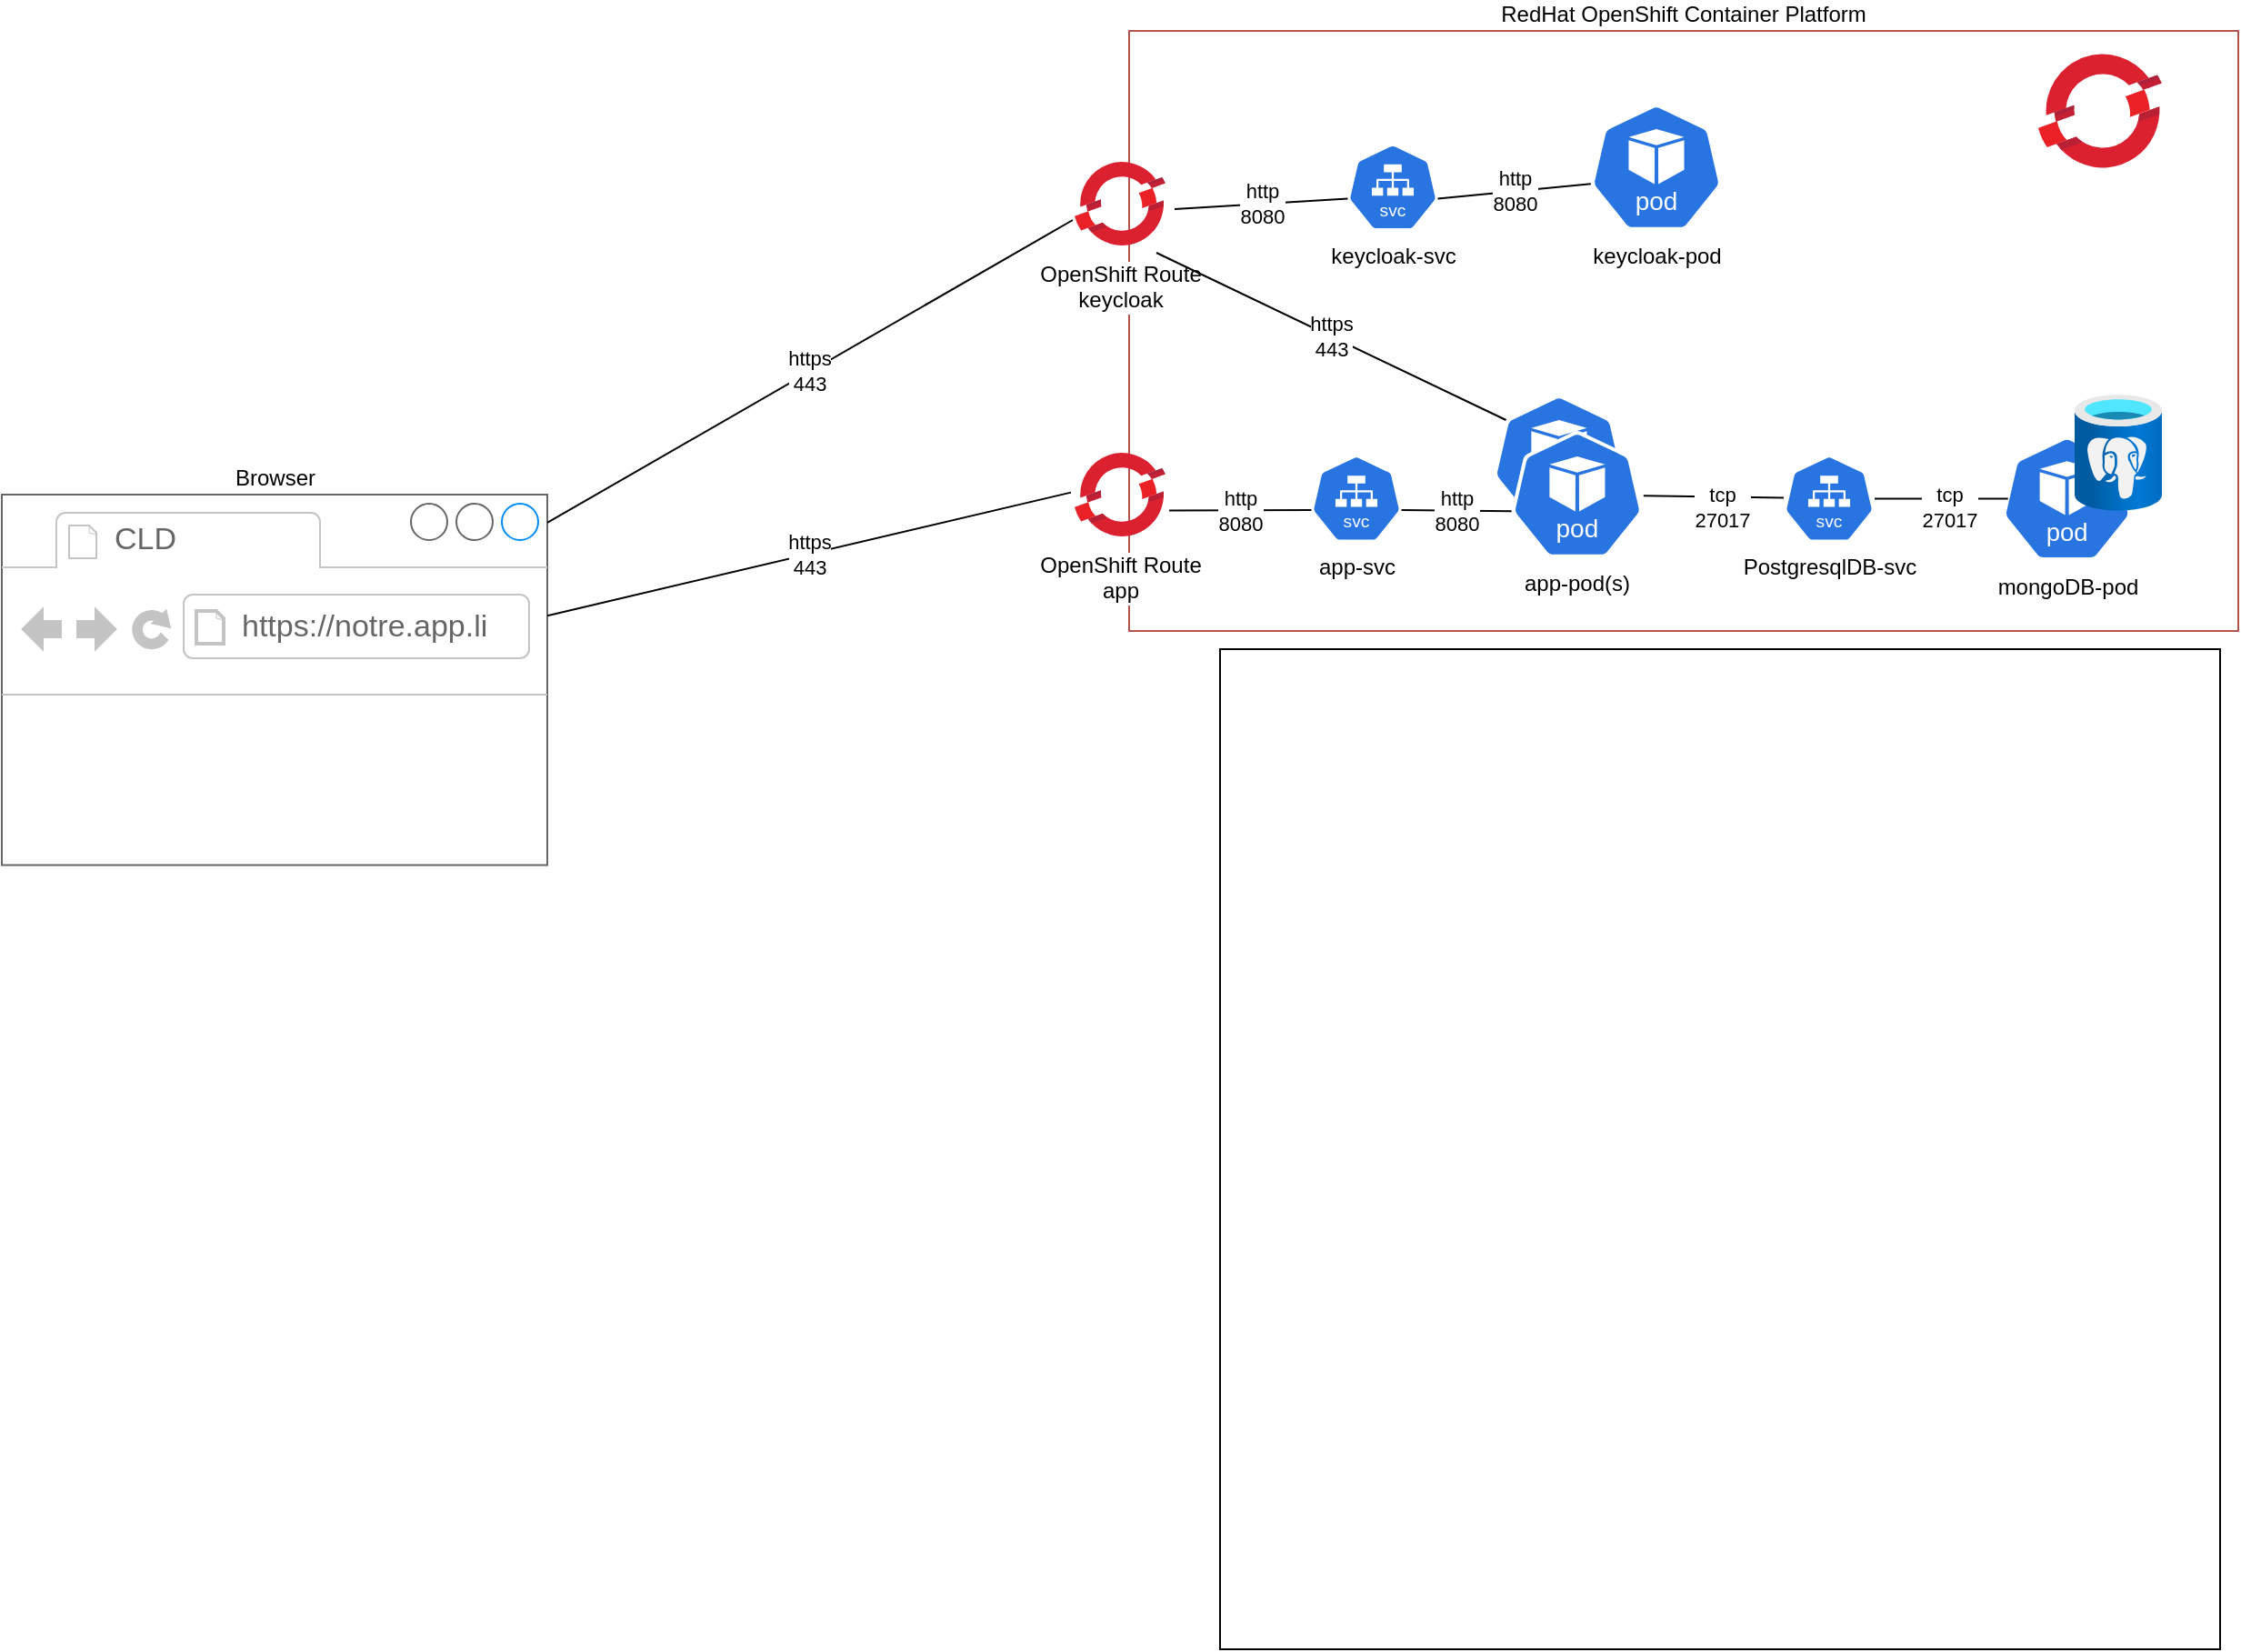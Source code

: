 <mxfile version="24.4.6" type="github">
  <diagram name="Page-1" id="197159a0-c6a4-9194-75a8-e4174976684c">
    <mxGraphModel dx="984" dy="608" grid="1" gridSize="10" guides="1" tooltips="1" connect="1" arrows="1" fold="1" page="1" pageScale="1.5" pageWidth="1169" pageHeight="826" background="none" math="0" shadow="0">
      <root>
        <mxCell id="0" style=";html=1;" />
        <mxCell id="1" style=";html=1;" parent="0" />
        <mxCell id="bUOJ_VPWDClfyEDVL0uz-1" value="&lt;div&gt;RedHat OpenShift Container Platform&lt;/div&gt;" style="rounded=0;whiteSpace=wrap;html=1;labelPosition=center;verticalLabelPosition=top;align=center;verticalAlign=bottom;fillColor=none;strokeColor=#b85450;" parent="1" vertex="1">
          <mxGeometry x="800" y="520" width="610" height="330" as="geometry" />
        </mxCell>
        <mxCell id="bUOJ_VPWDClfyEDVL0uz-2" value="" style="image;aspect=fixed;html=1;points=[];align=center;fontSize=12;image=img/lib/azure2/containers/Azure_Red_Hat_OpenShift.svg;" parent="1" vertex="1">
          <mxGeometry x="1300" y="530" width="68" height="68" as="geometry" />
        </mxCell>
        <mxCell id="bUOJ_VPWDClfyEDVL0uz-3" value="keycloak-pod" style="aspect=fixed;sketch=0;html=1;dashed=0;whitespace=wrap;verticalLabelPosition=bottom;verticalAlign=top;fillColor=#2875E2;strokeColor=#ffffff;points=[[0.005,0.63,0],[0.1,0.2,0],[0.9,0.2,0],[0.5,0,0],[0.995,0.63,0],[0.72,0.99,0],[0.5,1,0],[0.28,0.99,0]];shape=mxgraph.kubernetes.icon2;kubernetesLabel=1;prIcon=pod" parent="1" vertex="1">
          <mxGeometry x="1053.54" y="560" width="72.92" height="70" as="geometry" />
        </mxCell>
        <mxCell id="bUOJ_VPWDClfyEDVL0uz-5" value="mongoDB-pod" style="aspect=fixed;sketch=0;html=1;dashed=0;whitespace=wrap;verticalLabelPosition=bottom;verticalAlign=top;fillColor=#2875E2;strokeColor=#ffffff;points=[[0.005,0.63,0],[0.1,0.2,0],[0.9,0.2,0],[0.5,0,0],[0.995,0.63,0],[0.72,0.99,0],[0.5,1,0],[0.28,0.99,0]];shape=mxgraph.kubernetes.icon2;kubernetesLabel=1;prIcon=pod" parent="1" vertex="1">
          <mxGeometry x="1190" y="950.0" width="71.61" height="68.75" as="geometry" />
        </mxCell>
        <mxCell id="bUOJ_VPWDClfyEDVL0uz-12" value="&lt;div&gt;app-svc&lt;/div&gt;" style="aspect=fixed;sketch=0;html=1;dashed=0;whitespace=wrap;verticalLabelPosition=bottom;verticalAlign=top;fillColor=#2875E2;strokeColor=#ffffff;points=[[0.005,0.63,0],[0.1,0.2,0],[0.9,0.2,0],[0.5,0,0],[0.995,0.63,0],[0.72,0.99,0],[0.5,1,0],[0.28,0.99,0]];shape=mxgraph.kubernetes.icon2;kubernetesLabel=1;prIcon=svc" parent="1" vertex="1">
          <mxGeometry x="900" y="753.2" width="50" height="48" as="geometry" />
        </mxCell>
        <mxCell id="bUOJ_VPWDClfyEDVL0uz-13" value="Postgresql&lt;span style=&quot;background-color: initial;&quot;&gt;DB-svc&lt;/span&gt;" style="aspect=fixed;sketch=0;html=1;dashed=0;whitespace=wrap;verticalLabelPosition=bottom;verticalAlign=top;fillColor=#2875E2;strokeColor=#ffffff;points=[[0.005,0.63,0],[0.1,0.2,0],[0.9,0.2,0],[0.5,0,0],[0.995,0.63,0],[0.72,0.99,0],[0.5,1,0],[0.28,0.99,0]];shape=mxgraph.kubernetes.icon2;kubernetesLabel=1;prIcon=svc" parent="1" vertex="1">
          <mxGeometry x="1200.8" y="1112" width="50" height="48" as="geometry" />
        </mxCell>
        <mxCell id="bUOJ_VPWDClfyEDVL0uz-15" value="OpenShift Route&lt;br&gt;app" style="image;aspect=fixed;html=1;points=[];align=center;fontSize=12;image=img/lib/azure2/containers/Azure_Red_Hat_OpenShift.svg;" parent="1" vertex="1">
          <mxGeometry x="770" y="750" width="50" height="50" as="geometry" />
        </mxCell>
        <mxCell id="bUOJ_VPWDClfyEDVL0uz-17" value="Browser" style="strokeWidth=1;shadow=0;dashed=0;align=center;html=1;shape=mxgraph.mockup.containers.browserWindow;rSize=0;strokeColor=#666666;strokeColor2=#008cff;strokeColor3=#c4c4c4;mainText=,;recursiveResize=0;labelPosition=center;verticalLabelPosition=top;verticalAlign=bottom;" parent="1" vertex="1">
          <mxGeometry x="180" y="775" width="300" height="203.8" as="geometry" />
        </mxCell>
        <mxCell id="bUOJ_VPWDClfyEDVL0uz-18" value="CLD" style="strokeWidth=1;shadow=0;dashed=0;align=center;html=1;shape=mxgraph.mockup.containers.anchor;fontSize=17;fontColor=#666666;align=left;whiteSpace=wrap;" parent="bUOJ_VPWDClfyEDVL0uz-17" vertex="1">
          <mxGeometry x="60" y="12" width="100" height="26" as="geometry" />
        </mxCell>
        <mxCell id="bUOJ_VPWDClfyEDVL0uz-19" value="https://notre.app.li" style="strokeWidth=1;shadow=0;dashed=0;align=center;html=1;shape=mxgraph.mockup.containers.anchor;rSize=0;fontSize=17;fontColor=#666666;align=left;" parent="bUOJ_VPWDClfyEDVL0uz-17" vertex="1">
          <mxGeometry x="130" y="60" width="150" height="26" as="geometry" />
        </mxCell>
        <mxCell id="bUOJ_VPWDClfyEDVL0uz-23" value="https&lt;br&gt;443" style="endArrow=none;html=1;rounded=0;exitX=-0.04;exitY=0.476;exitDx=0;exitDy=0;exitPerimeter=0;" parent="1" source="bUOJ_VPWDClfyEDVL0uz-15" target="bUOJ_VPWDClfyEDVL0uz-17" edge="1">
          <mxGeometry width="50" height="50" relative="1" as="geometry">
            <mxPoint x="850" y="810" as="sourcePoint" />
            <mxPoint x="900" y="760" as="targetPoint" />
          </mxGeometry>
        </mxCell>
        <mxCell id="bUOJ_VPWDClfyEDVL0uz-24" value="http&lt;br&gt;8080" style="endArrow=none;html=1;rounded=0;exitX=0.005;exitY=0.63;exitDx=0;exitDy=0;exitPerimeter=0;entryX=1.04;entryY=0.676;entryDx=0;entryDy=0;entryPerimeter=0;" parent="1" source="bUOJ_VPWDClfyEDVL0uz-12" target="bUOJ_VPWDClfyEDVL0uz-15" edge="1">
          <mxGeometry x="-0.003" width="50" height="50" relative="1" as="geometry">
            <mxPoint x="688" y="1049" as="sourcePoint" />
            <mxPoint x="330" y="960" as="targetPoint" />
            <mxPoint as="offset" />
          </mxGeometry>
        </mxCell>
        <mxCell id="bUOJ_VPWDClfyEDVL0uz-27" value="" style="endArrow=none;html=1;rounded=0;exitX=0.005;exitY=0.63;exitDx=0;exitDy=0;exitPerimeter=0;entryX=0.25;entryY=1;entryDx=0;entryDy=0;" parent="1" source="bUOJ_VPWDClfyEDVL0uz-13" target="J31OWuKhVoPTrz1gxMmf-9" edge="1">
          <mxGeometry width="50" height="50" relative="1" as="geometry">
            <mxPoint x="1151" y="779.2" as="sourcePoint" />
            <mxPoint x="1073" y="781.2" as="targetPoint" />
          </mxGeometry>
        </mxCell>
        <mxCell id="bUOJ_VPWDClfyEDVL0uz-28" value="&lt;div&gt;tcp&lt;br&gt;27017&lt;/div&gt;" style="edgeLabel;html=1;align=center;verticalAlign=middle;resizable=0;points=[];" parent="bUOJ_VPWDClfyEDVL0uz-27" vertex="1" connectable="0">
          <mxGeometry x="-0.118" y="5" relative="1" as="geometry">
            <mxPoint as="offset" />
          </mxGeometry>
        </mxCell>
        <mxCell id="bUOJ_VPWDClfyEDVL0uz-29" value="http&lt;br&gt;8080" style="endArrow=none;html=1;rounded=0;exitX=0.005;exitY=0.63;exitDx=0;exitDy=0;exitPerimeter=0;entryX=0.995;entryY=0.63;entryDx=0;entryDy=0;entryPerimeter=0;" parent="1" source="bUOJ_VPWDClfyEDVL0uz-4" target="bUOJ_VPWDClfyEDVL0uz-12" edge="1">
          <mxGeometry width="50" height="50" relative="1" as="geometry">
            <mxPoint x="998" y="850" as="sourcePoint" />
            <mxPoint x="920" y="852" as="targetPoint" />
          </mxGeometry>
        </mxCell>
        <mxCell id="bUOJ_VPWDClfyEDVL0uz-31" value="" style="endArrow=none;html=1;rounded=0;entryX=0.5;entryY=0;entryDx=0;entryDy=0;entryPerimeter=0;" parent="1" source="bUOJ_VPWDClfyEDVL0uz-5" target="bUOJ_VPWDClfyEDVL0uz-13" edge="1">
          <mxGeometry width="50" height="50" relative="1" as="geometry">
            <mxPoint x="1250" y="732" as="sourcePoint" />
            <mxPoint x="1162" y="730" as="targetPoint" />
          </mxGeometry>
        </mxCell>
        <mxCell id="bUOJ_VPWDClfyEDVL0uz-32" value="&lt;div&gt;tcp&lt;br&gt;27017&lt;/div&gt;" style="edgeLabel;html=1;align=center;verticalAlign=middle;resizable=0;points=[];" parent="bUOJ_VPWDClfyEDVL0uz-31" vertex="1" connectable="0">
          <mxGeometry x="-0.118" y="5" relative="1" as="geometry">
            <mxPoint as="offset" />
          </mxGeometry>
        </mxCell>
        <mxCell id="bUOJ_VPWDClfyEDVL0uz-33" value="&lt;div&gt;&lt;br&gt;&lt;/div&gt;" style="aspect=fixed;sketch=0;html=1;dashed=0;whitespace=wrap;verticalLabelPosition=bottom;verticalAlign=top;fillColor=#2875E2;strokeColor=#ffffff;points=[[0.005,0.63,0],[0.1,0.2,0],[0.9,0.2,0],[0.5,0,0],[0.995,0.63,0],[0.72,0.99,0],[0.5,1,0],[0.28,0.99,0]];shape=mxgraph.kubernetes.icon2;kubernetesLabel=1;prIcon=pod" parent="1" vertex="1">
          <mxGeometry x="1000" y="720" width="72.91" height="70" as="geometry" />
        </mxCell>
        <mxCell id="bUOJ_VPWDClfyEDVL0uz-4" value="&lt;div&gt;app-pod(s)&lt;/div&gt;" style="aspect=fixed;sketch=0;html=1;dashed=0;whitespace=wrap;verticalLabelPosition=bottom;verticalAlign=top;fillColor=#2875E2;strokeColor=#ffffff;points=[[0.005,0.63,0],[0.1,0.2,0],[0.9,0.2,0],[0.5,0,0],[0.995,0.63,0],[0.72,0.99,0],[0.5,1,0],[0.28,0.99,0]];shape=mxgraph.kubernetes.icon2;kubernetesLabel=1;prIcon=pod" parent="1" vertex="1">
          <mxGeometry x="1010" y="740" width="72.91" height="70" as="geometry" />
        </mxCell>
        <mxCell id="qOma7RcPHYg1zwben9A7-1" value="OpenShift Route&lt;br&gt;&lt;div&gt;keycloak&lt;/div&gt;" style="image;aspect=fixed;html=1;points=[];align=center;fontSize=12;image=img/lib/azure2/containers/Azure_Red_Hat_OpenShift.svg;" parent="1" vertex="1">
          <mxGeometry x="770" y="590" width="50" height="50" as="geometry" />
        </mxCell>
        <mxCell id="qOma7RcPHYg1zwben9A7-3" value="https&lt;br&gt;443" style="endArrow=none;html=1;rounded=0;exitX=-0.02;exitY=0.68;exitDx=0;exitDy=0;exitPerimeter=0;" parent="1" source="qOma7RcPHYg1zwben9A7-1" target="bUOJ_VPWDClfyEDVL0uz-17" edge="1">
          <mxGeometry width="50" height="50" relative="1" as="geometry">
            <mxPoint x="778" y="784" as="sourcePoint" />
            <mxPoint x="490" y="852" as="targetPoint" />
          </mxGeometry>
        </mxCell>
        <mxCell id="qOma7RcPHYg1zwben9A7-4" value="keycloak-svc" style="aspect=fixed;sketch=0;html=1;dashed=0;whitespace=wrap;verticalLabelPosition=bottom;verticalAlign=top;fillColor=#2875E2;strokeColor=#ffffff;points=[[0.005,0.63,0],[0.1,0.2,0],[0.9,0.2,0],[0.5,0,0],[0.995,0.63,0],[0.72,0.99,0],[0.5,1,0],[0.28,0.99,0]];shape=mxgraph.kubernetes.icon2;kubernetesLabel=1;prIcon=svc" parent="1" vertex="1">
          <mxGeometry x="920" y="582" width="50" height="48" as="geometry" />
        </mxCell>
        <mxCell id="qOma7RcPHYg1zwben9A7-5" value="http&lt;br&gt;8080" style="endArrow=none;html=1;rounded=0;exitX=0.005;exitY=0.63;exitDx=0;exitDy=0;exitPerimeter=0;entryX=0.995;entryY=0.63;entryDx=0;entryDy=0;entryPerimeter=0;" parent="1" source="bUOJ_VPWDClfyEDVL0uz-3" target="qOma7RcPHYg1zwben9A7-4" edge="1">
          <mxGeometry width="50" height="50" relative="1" as="geometry">
            <mxPoint x="1040" y="606.5" as="sourcePoint" />
            <mxPoint x="980" y="605.5" as="targetPoint" />
          </mxGeometry>
        </mxCell>
        <mxCell id="qOma7RcPHYg1zwben9A7-6" value="http&lt;br&gt;8080" style="endArrow=none;html=1;rounded=0;exitX=0.005;exitY=0.63;exitDx=0;exitDy=0;exitPerimeter=0;entryX=1.1;entryY=0.56;entryDx=0;entryDy=0;entryPerimeter=0;" parent="1" source="qOma7RcPHYg1zwben9A7-4" target="qOma7RcPHYg1zwben9A7-1" edge="1">
          <mxGeometry x="-0.003" width="50" height="50" relative="1" as="geometry">
            <mxPoint x="910" y="793" as="sourcePoint" />
            <mxPoint x="832" y="794" as="targetPoint" />
            <mxPoint as="offset" />
          </mxGeometry>
        </mxCell>
        <mxCell id="qOma7RcPHYg1zwben9A7-7" value="https&lt;br&gt;443" style="endArrow=none;html=1;rounded=0;exitX=0.9;exitY=1.04;exitDx=0;exitDy=0;exitPerimeter=0;entryX=0.1;entryY=0.2;entryDx=0;entryDy=0;entryPerimeter=0;" parent="1" source="qOma7RcPHYg1zwben9A7-1" target="bUOJ_VPWDClfyEDVL0uz-33" edge="1">
          <mxGeometry width="50" height="50" relative="1" as="geometry">
            <mxPoint x="779" y="634" as="sourcePoint" />
            <mxPoint x="490" y="800" as="targetPoint" />
          </mxGeometry>
        </mxCell>
        <mxCell id="J31OWuKhVoPTrz1gxMmf-2" value="" style="image;aspect=fixed;html=1;points=[];align=center;fontSize=12;image=img/lib/azure2/databases/Azure_Database_PostgreSQL_Server.svg;" vertex="1" parent="1">
          <mxGeometry x="1240" y="910" width="48" height="64" as="geometry" />
        </mxCell>
        <mxCell id="J31OWuKhVoPTrz1gxMmf-3" value="" style="shape=image;html=1;verticalAlign=top;verticalLabelPosition=bottom;labelBackgroundColor=#ffffff;imageAspect=0;aspect=fixed;image=https://cdn0.iconfinder.com/data/icons/long-shadow-web-icons/512/nodejs-128.png" vertex="1" parent="1">
          <mxGeometry x="1062.5" y="700" width="55" height="55" as="geometry" />
        </mxCell>
        <mxCell id="J31OWuKhVoPTrz1gxMmf-4" value="vault-svc&lt;div&gt;&lt;br&gt;&lt;/div&gt;" style="aspect=fixed;sketch=0;html=1;dashed=0;whitespace=wrap;verticalLabelPosition=bottom;verticalAlign=top;fillColor=#2875E2;strokeColor=#ffffff;points=[[0.005,0.63,0],[0.1,0.2,0],[0.9,0.2,0],[0.5,0,0],[0.995,0.63,0],[0.72,0.99,0],[0.5,1,0],[0.28,0.99,0]];shape=mxgraph.kubernetes.icon2;kubernetesLabel=1;prIcon=svc" vertex="1" parent="1">
          <mxGeometry x="1021.45" y="930.8" width="50" height="48" as="geometry" />
        </mxCell>
        <mxCell id="J31OWuKhVoPTrz1gxMmf-5" value="https&lt;br&gt;443" style="endArrow=none;html=1;rounded=0;" edge="1" parent="1" source="J31OWuKhVoPTrz1gxMmf-4">
          <mxGeometry x="-0.083" y="-1" width="50" height="50" relative="1" as="geometry">
            <mxPoint x="1081.45" y="890.5" as="sourcePoint" />
            <mxPoint x="990" y="900" as="targetPoint" />
            <mxPoint as="offset" />
          </mxGeometry>
        </mxCell>
        <mxCell id="J31OWuKhVoPTrz1gxMmf-6" value="vault&lt;span style=&quot;background-color: initial;&quot;&gt;-pod&lt;/span&gt;" style="aspect=fixed;sketch=0;html=1;dashed=0;whitespace=wrap;verticalLabelPosition=bottom;verticalAlign=top;fillColor=#2875E2;strokeColor=#ffffff;points=[[0.005,0.63,0],[0.1,0.2,0],[0.9,0.2,0],[0.5,0,0],[0.995,0.63,0],[0.72,0.99,0],[0.5,1,0],[0.28,0.99,0]];shape=mxgraph.kubernetes.icon2;kubernetesLabel=1;prIcon=pod" vertex="1" parent="1">
          <mxGeometry x="1009.99" y="1090" width="72.92" height="70" as="geometry" />
        </mxCell>
        <mxCell id="J31OWuKhVoPTrz1gxMmf-7" value="http&amp;nbsp;&lt;div&gt;8200&lt;/div&gt;" style="endArrow=none;html=1;rounded=0;" edge="1" parent="1">
          <mxGeometry x="-0.091" y="-1" width="50" height="50" relative="1" as="geometry">
            <mxPoint x="1045.95" y="1099.8" as="sourcePoint" />
            <mxPoint x="1045.95" y="978.8" as="targetPoint" />
            <mxPoint as="offset" />
          </mxGeometry>
        </mxCell>
        <mxCell id="J31OWuKhVoPTrz1gxMmf-9" value="" style="shape=image;imageAspect=0;aspect=fixed;verticalLabelPosition=bottom;verticalAlign=top;image=https://www.drupal.org/files/project-images/Vault_VerticalLogo_FullColor_2_0.png;" vertex="1" parent="1">
          <mxGeometry x="1053.54" y="1060" width="80.16" height="80" as="geometry" />
        </mxCell>
        <mxCell id="J31OWuKhVoPTrz1gxMmf-13" style="edgeStyle=orthogonalEdgeStyle;rounded=0;orthogonalLoop=1;jettySize=auto;html=1;exitX=0.5;exitY=1;exitDx=0;exitDy=0;" edge="1" parent="1" source="bUOJ_VPWDClfyEDVL0uz-1" target="bUOJ_VPWDClfyEDVL0uz-1">
          <mxGeometry relative="1" as="geometry" />
        </mxCell>
        <mxCell id="J31OWuKhVoPTrz1gxMmf-14" value="" style="shape=image;imageAspect=0;aspect=fixed;verticalLabelPosition=bottom;verticalAlign=top;image=https://static-00.iconduck.com/assets.00/keycloak-icon-2048x2048-5ge904so.png;" vertex="1" parent="1">
          <mxGeometry x="1100" y="530" width="60" height="60" as="geometry" />
        </mxCell>
        <mxCell id="J31OWuKhVoPTrz1gxMmf-17" value="" style="whiteSpace=wrap;html=1;aspect=fixed;" vertex="1" parent="1">
          <mxGeometry x="850" y="860" width="550" height="550" as="geometry" />
        </mxCell>
        <mxCell id="J31OWuKhVoPTrz1gxMmf-18" value="mongoDB-pod" style="aspect=fixed;sketch=0;html=1;dashed=0;whitespace=wrap;verticalLabelPosition=bottom;verticalAlign=top;fillColor=#2875E2;strokeColor=#ffffff;points=[[0.005,0.63,0],[0.1,0.2,0],[0.9,0.2,0],[0.5,0,0],[0.995,0.63,0],[0.72,0.99,0],[0.5,1,0],[0.28,0.99,0]];shape=mxgraph.kubernetes.icon2;kubernetesLabel=1;prIcon=pod" vertex="1" parent="1">
          <mxGeometry x="1280" y="742.82" width="71.61" height="68.75" as="geometry" />
        </mxCell>
        <mxCell id="J31OWuKhVoPTrz1gxMmf-19" value="" style="image;aspect=fixed;html=1;points=[];align=center;fontSize=12;image=img/lib/azure2/databases/Azure_Database_PostgreSQL_Server.svg;" vertex="1" parent="1">
          <mxGeometry x="1320" y="720" width="48" height="64" as="geometry" />
        </mxCell>
        <mxCell id="J31OWuKhVoPTrz1gxMmf-21" value="Postgresql&lt;span style=&quot;background-color: initial;&quot;&gt;DB-svc&lt;/span&gt;" style="aspect=fixed;sketch=0;html=1;dashed=0;whitespace=wrap;verticalLabelPosition=bottom;verticalAlign=top;fillColor=#2875E2;strokeColor=#ffffff;points=[[0.005,0.63,0],[0.1,0.2,0],[0.9,0.2,0],[0.5,0,0],[0.995,0.63,0],[0.72,0.99,0],[0.5,1,0],[0.28,0.99,0]];shape=mxgraph.kubernetes.icon2;kubernetesLabel=1;prIcon=svc" vertex="1" parent="1">
          <mxGeometry x="1160" y="753.2" width="50" height="48" as="geometry" />
        </mxCell>
        <mxCell id="J31OWuKhVoPTrz1gxMmf-22" value="" style="endArrow=none;html=1;rounded=0;" edge="1" parent="1" source="J31OWuKhVoPTrz1gxMmf-21" target="bUOJ_VPWDClfyEDVL0uz-4">
          <mxGeometry width="50" height="50" relative="1" as="geometry">
            <mxPoint x="1198.45" y="852" as="sourcePoint" />
            <mxPoint x="1071.45" y="850" as="targetPoint" />
          </mxGeometry>
        </mxCell>
        <mxCell id="J31OWuKhVoPTrz1gxMmf-23" value="&lt;div&gt;tcp&lt;br&gt;27017&lt;/div&gt;" style="edgeLabel;html=1;align=center;verticalAlign=middle;resizable=0;points=[];" vertex="1" connectable="0" parent="J31OWuKhVoPTrz1gxMmf-22">
          <mxGeometry x="-0.118" y="5" relative="1" as="geometry">
            <mxPoint as="offset" />
          </mxGeometry>
        </mxCell>
        <mxCell id="J31OWuKhVoPTrz1gxMmf-24" value="" style="endArrow=none;html=1;rounded=0;exitX=0.047;exitY=0.5;exitDx=0;exitDy=0;exitPerimeter=0;" edge="1" parent="1" source="J31OWuKhVoPTrz1gxMmf-18" target="J31OWuKhVoPTrz1gxMmf-21">
          <mxGeometry width="50" height="50" relative="1" as="geometry">
            <mxPoint x="1240" y="790" as="sourcePoint" />
            <mxPoint x="1236" y="877" as="targetPoint" />
          </mxGeometry>
        </mxCell>
        <mxCell id="J31OWuKhVoPTrz1gxMmf-25" value="&lt;div&gt;tcp&lt;br&gt;27017&lt;/div&gt;" style="edgeLabel;html=1;align=center;verticalAlign=middle;resizable=0;points=[];" vertex="1" connectable="0" parent="J31OWuKhVoPTrz1gxMmf-24">
          <mxGeometry x="-0.118" y="5" relative="1" as="geometry">
            <mxPoint as="offset" />
          </mxGeometry>
        </mxCell>
      </root>
    </mxGraphModel>
  </diagram>
</mxfile>
